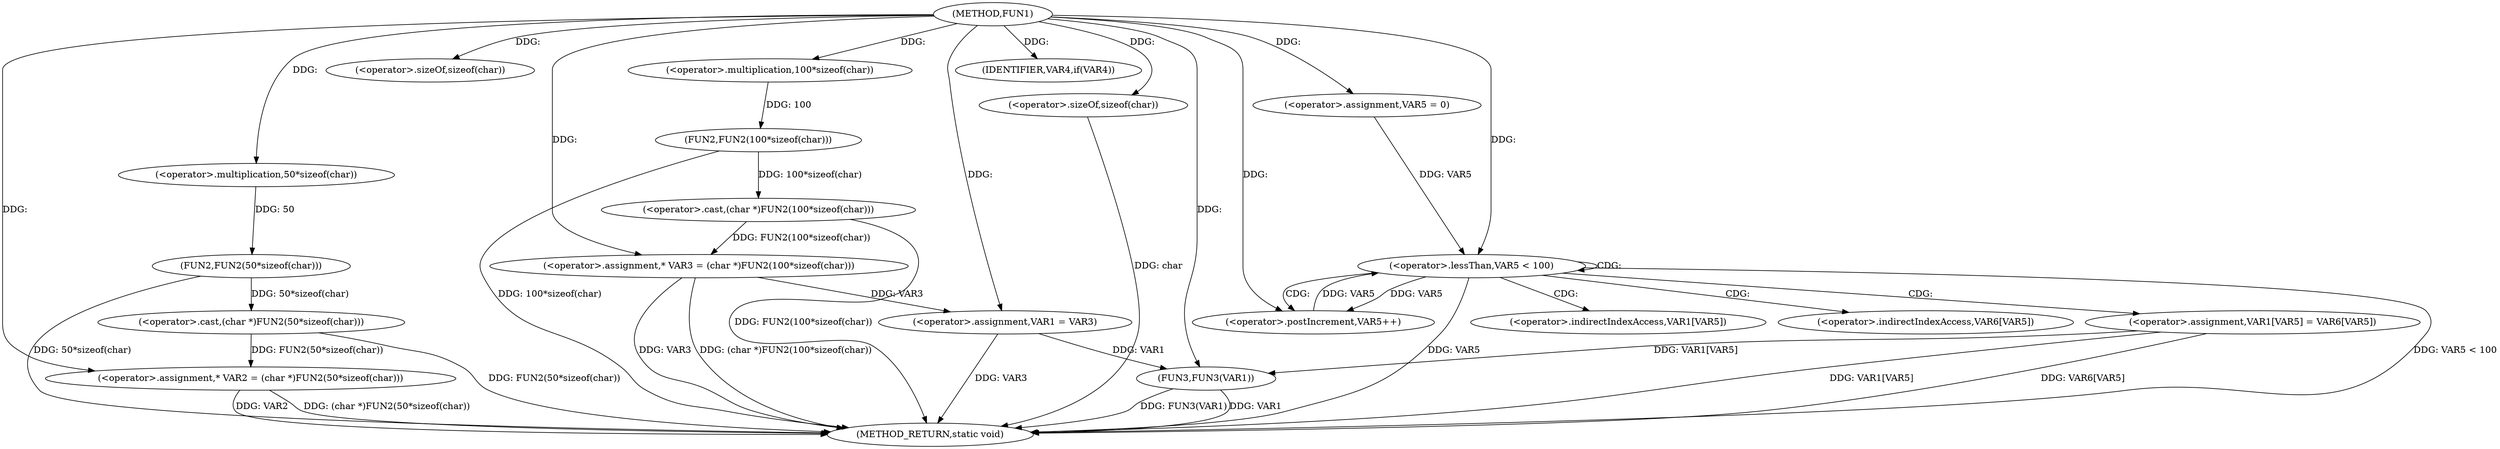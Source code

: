 digraph FUN1 {  
"1000100" [label = "(METHOD,FUN1)" ]
"1000151" [label = "(METHOD_RETURN,static void)" ]
"1000104" [label = "(<operator>.assignment,* VAR2 = (char *)FUN2(50*sizeof(char)))" ]
"1000106" [label = "(<operator>.cast,(char *)FUN2(50*sizeof(char)))" ]
"1000108" [label = "(FUN2,FUN2(50*sizeof(char)))" ]
"1000109" [label = "(<operator>.multiplication,50*sizeof(char))" ]
"1000111" [label = "(<operator>.sizeOf,sizeof(char))" ]
"1000114" [label = "(<operator>.assignment,* VAR3 = (char *)FUN2(100*sizeof(char)))" ]
"1000116" [label = "(<operator>.cast,(char *)FUN2(100*sizeof(char)))" ]
"1000118" [label = "(FUN2,FUN2(100*sizeof(char)))" ]
"1000119" [label = "(<operator>.multiplication,100*sizeof(char))" ]
"1000121" [label = "(<operator>.sizeOf,sizeof(char))" ]
"1000124" [label = "(IDENTIFIER,VAR4,if(VAR4))" ]
"1000126" [label = "(<operator>.assignment,VAR1 = VAR3)" ]
"1000133" [label = "(<operator>.assignment,VAR5 = 0)" ]
"1000136" [label = "(<operator>.lessThan,VAR5 < 100)" ]
"1000139" [label = "(<operator>.postIncrement,VAR5++)" ]
"1000142" [label = "(<operator>.assignment,VAR1[VAR5] = VAR6[VAR5])" ]
"1000149" [label = "(FUN3,FUN3(VAR1))" ]
"1000143" [label = "(<operator>.indirectIndexAccess,VAR1[VAR5])" ]
"1000146" [label = "(<operator>.indirectIndexAccess,VAR6[VAR5])" ]
  "1000106" -> "1000151"  [ label = "DDG: FUN2(50*sizeof(char))"] 
  "1000104" -> "1000151"  [ label = "DDG: VAR2"] 
  "1000149" -> "1000151"  [ label = "DDG: FUN3(VAR1)"] 
  "1000116" -> "1000151"  [ label = "DDG: FUN2(100*sizeof(char))"] 
  "1000149" -> "1000151"  [ label = "DDG: VAR1"] 
  "1000126" -> "1000151"  [ label = "DDG: VAR3"] 
  "1000118" -> "1000151"  [ label = "DDG: 100*sizeof(char)"] 
  "1000142" -> "1000151"  [ label = "DDG: VAR6[VAR5]"] 
  "1000114" -> "1000151"  [ label = "DDG: (char *)FUN2(100*sizeof(char))"] 
  "1000114" -> "1000151"  [ label = "DDG: VAR3"] 
  "1000142" -> "1000151"  [ label = "DDG: VAR1[VAR5]"] 
  "1000136" -> "1000151"  [ label = "DDG: VAR5 < 100"] 
  "1000121" -> "1000151"  [ label = "DDG: char"] 
  "1000136" -> "1000151"  [ label = "DDG: VAR5"] 
  "1000104" -> "1000151"  [ label = "DDG: (char *)FUN2(50*sizeof(char))"] 
  "1000108" -> "1000151"  [ label = "DDG: 50*sizeof(char)"] 
  "1000106" -> "1000104"  [ label = "DDG: FUN2(50*sizeof(char))"] 
  "1000100" -> "1000104"  [ label = "DDG: "] 
  "1000108" -> "1000106"  [ label = "DDG: 50*sizeof(char)"] 
  "1000109" -> "1000108"  [ label = "DDG: 50"] 
  "1000100" -> "1000109"  [ label = "DDG: "] 
  "1000100" -> "1000111"  [ label = "DDG: "] 
  "1000116" -> "1000114"  [ label = "DDG: FUN2(100*sizeof(char))"] 
  "1000100" -> "1000114"  [ label = "DDG: "] 
  "1000118" -> "1000116"  [ label = "DDG: 100*sizeof(char)"] 
  "1000119" -> "1000118"  [ label = "DDG: 100"] 
  "1000100" -> "1000119"  [ label = "DDG: "] 
  "1000100" -> "1000121"  [ label = "DDG: "] 
  "1000100" -> "1000124"  [ label = "DDG: "] 
  "1000114" -> "1000126"  [ label = "DDG: VAR3"] 
  "1000100" -> "1000126"  [ label = "DDG: "] 
  "1000100" -> "1000133"  [ label = "DDG: "] 
  "1000139" -> "1000136"  [ label = "DDG: VAR5"] 
  "1000133" -> "1000136"  [ label = "DDG: VAR5"] 
  "1000100" -> "1000136"  [ label = "DDG: "] 
  "1000136" -> "1000139"  [ label = "DDG: VAR5"] 
  "1000100" -> "1000139"  [ label = "DDG: "] 
  "1000126" -> "1000149"  [ label = "DDG: VAR1"] 
  "1000142" -> "1000149"  [ label = "DDG: VAR1[VAR5]"] 
  "1000100" -> "1000149"  [ label = "DDG: "] 
  "1000136" -> "1000142"  [ label = "CDG: "] 
  "1000136" -> "1000139"  [ label = "CDG: "] 
  "1000136" -> "1000146"  [ label = "CDG: "] 
  "1000136" -> "1000143"  [ label = "CDG: "] 
  "1000136" -> "1000136"  [ label = "CDG: "] 
}
